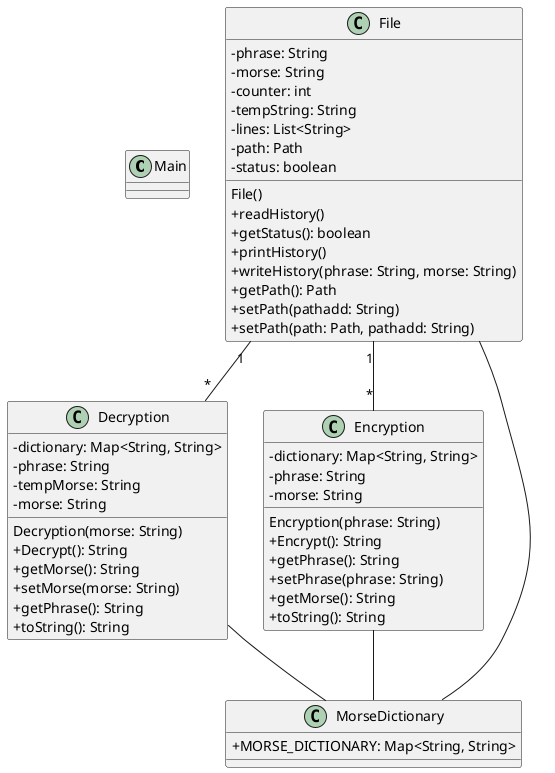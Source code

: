 @startuml
skinparam classAttributeIconSize 0

class Main{}

class Decryption {
    - dictionary: Map<String, String>
    - phrase: String
    - tempMorse: String
    - morse: String
    Decryption(morse: String)
    + Decrypt(): String
    + getMorse(): String
    + setMorse(morse: String)
    + getPhrase(): String
    + toString(): String
}

class Encryption {
    - dictionary: Map<String, String>
    - phrase: String
    - morse: String
    Encryption(phrase: String)
    + Encrypt(): String
    + getPhrase(): String
    + setPhrase(phrase: String)
    + getMorse(): String
    + toString(): String
}

class File {
    - phrase: String
    - morse: String
    - counter: int
    - tempString: String
    - lines: List<String>
    - path: Path
    - status: boolean
    File()
    + readHistory()
    + getStatus(): boolean
    + printHistory()
    + writeHistory(phrase: String, morse: String)
    + getPath(): Path
    + setPath(pathadd: String)
    + setPath(path: Path, pathadd: String)
}

class MorseDictionary {
    + MORSE_DICTIONARY: Map<String, String>
}

Decryption -- MorseDictionary
Encryption -- MorseDictionary
File -- MorseDictionary
File "1" -- "*" Decryption
File "1" -- "*" Encryption

@enduml